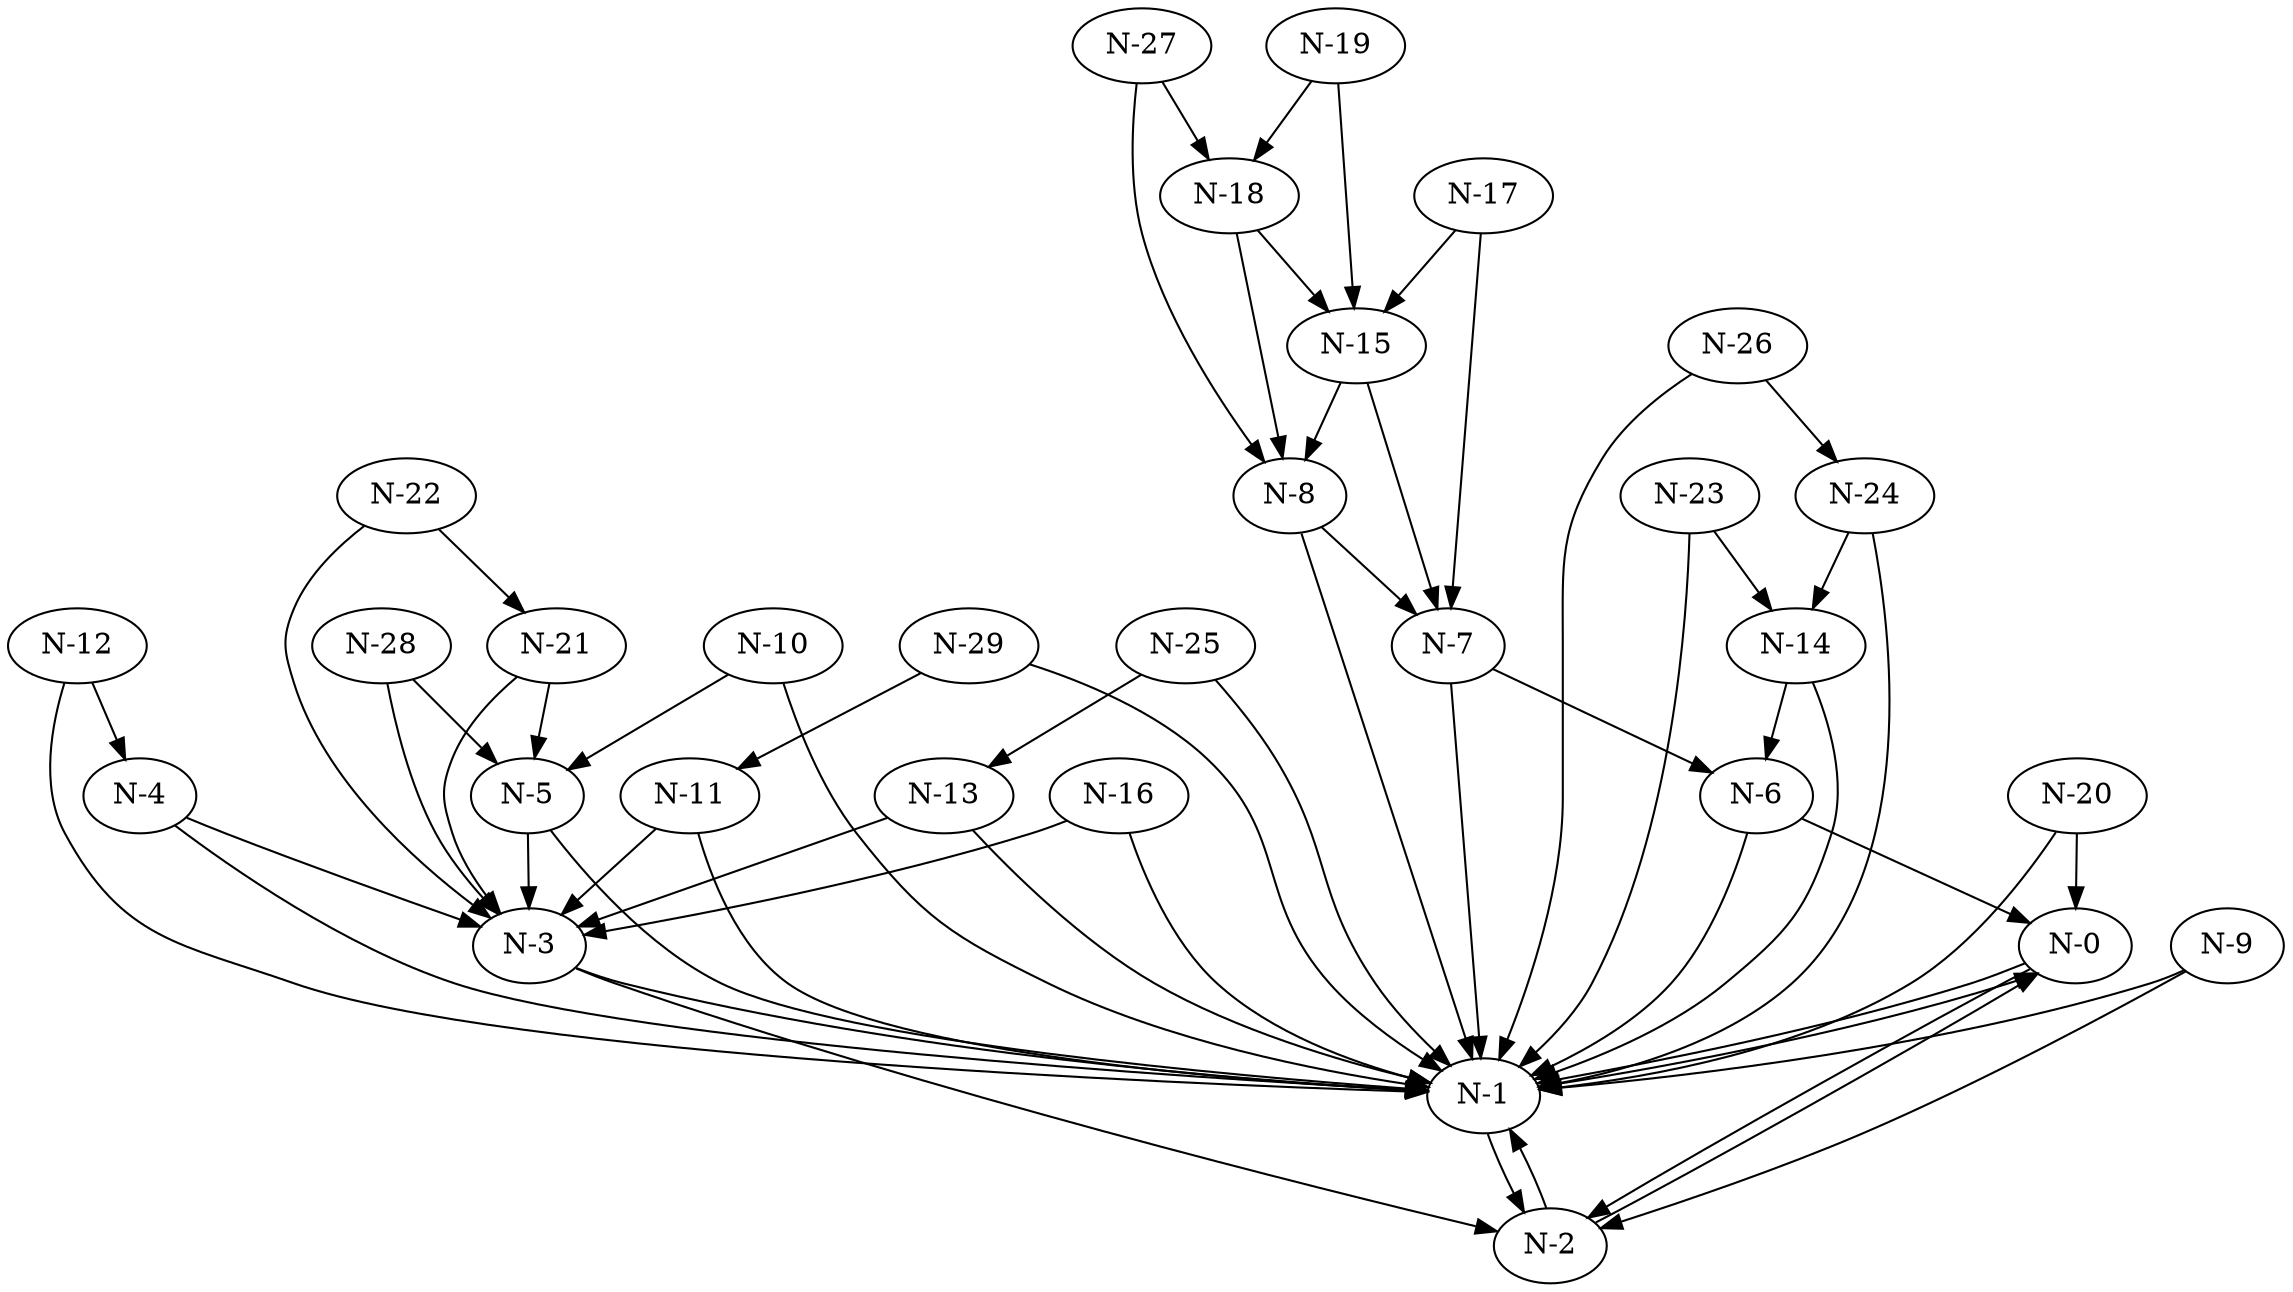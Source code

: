 digraph G {
    "N-0";
    "N-1";
    "N-2";
    "N-3";
    "N-4";
    "N-5";
    "N-6";
    "N-7";
    "N-8";
    "N-9";
    "N-10";
    "N-11";
    "N-12";
    "N-13";
    "N-14";
    "N-15";
    "N-16";
    "N-17";
    "N-18";
    "N-19";
    "N-20";
    "N-21";
    "N-22";
    "N-23";
    "N-24";
    "N-25";
    "N-26";
    "N-27";
    "N-28";
    "N-29";
    "N-0" -> "N-1";
    "N-0" -> "N-2";
    "N-1" -> "N-0";
    "N-1" -> "N-2";
    "N-2" -> "N-0";
    "N-2" -> "N-1";
    "N-3" -> "N-2";
    "N-3" -> "N-1";
    "N-4" -> "N-3";
    "N-4" -> "N-1";
    "N-5" -> "N-3";
    "N-5" -> "N-1";
    "N-6" -> "N-0";
    "N-6" -> "N-1";
    "N-7" -> "N-6";
    "N-7" -> "N-1";
    "N-8" -> "N-7";
    "N-8" -> "N-1";
    "N-9" -> "N-1";
    "N-9" -> "N-2";
    "N-10" -> "N-5";
    "N-10" -> "N-1";
    "N-11" -> "N-3";
    "N-11" -> "N-1";
    "N-12" -> "N-4";
    "N-12" -> "N-1";
    "N-13" -> "N-3";
    "N-13" -> "N-1";
    "N-14" -> "N-6";
    "N-14" -> "N-1";
    "N-15" -> "N-8";
    "N-15" -> "N-7";
    "N-16" -> "N-3";
    "N-16" -> "N-1";
    "N-17" -> "N-15";
    "N-17" -> "N-7";
    "N-18" -> "N-15";
    "N-18" -> "N-8";
    "N-19" -> "N-18";
    "N-19" -> "N-15";
    "N-20" -> "N-1";
    "N-20" -> "N-0";
    "N-21" -> "N-5";
    "N-21" -> "N-3";
    "N-22" -> "N-21";
    "N-22" -> "N-3";
    "N-23" -> "N-14";
    "N-23" -> "N-1";
    "N-24" -> "N-14";
    "N-24" -> "N-1";
    "N-25" -> "N-13";
    "N-25" -> "N-1";
    "N-26" -> "N-24";
    "N-26" -> "N-1";
    "N-27" -> "N-18";
    "N-27" -> "N-8";
    "N-28" -> "N-5";
    "N-28" -> "N-3";
    "N-29" -> "N-11";
    "N-29" -> "N-1";
}
